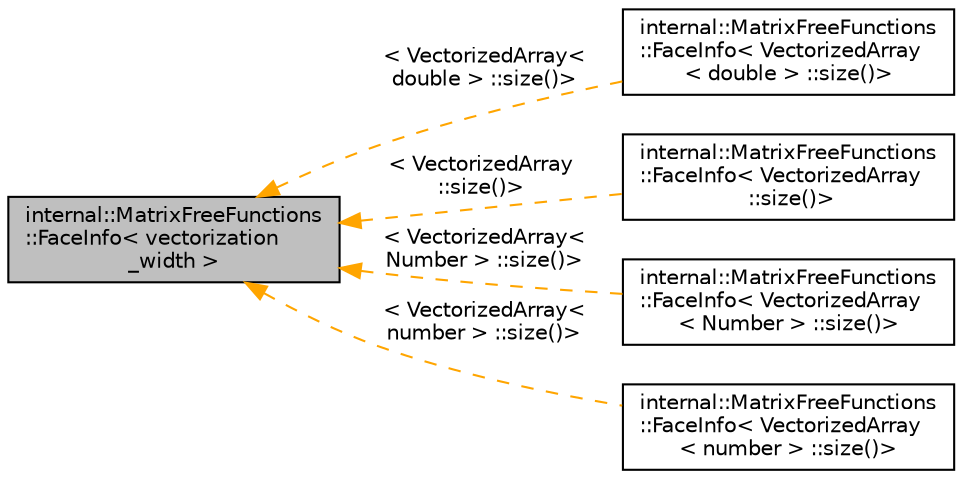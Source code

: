 digraph "internal::MatrixFreeFunctions::FaceInfo&lt; vectorization_width &gt;"
{
 // LATEX_PDF_SIZE
  edge [fontname="Helvetica",fontsize="10",labelfontname="Helvetica",labelfontsize="10"];
  node [fontname="Helvetica",fontsize="10",shape=record];
  rankdir="LR";
  Node1 [label="internal::MatrixFreeFunctions\l::FaceInfo\< vectorization\l_width \>",height=0.2,width=0.4,color="black", fillcolor="grey75", style="filled", fontcolor="black",tooltip=" "];
  Node1 -> Node2 [dir="back",color="orange",fontsize="10",style="dashed",label=" \< VectorizedArray\<\l double \> ::size()\>" ,fontname="Helvetica"];
  Node2 [label="internal::MatrixFreeFunctions\l::FaceInfo\< VectorizedArray\l\< double \> ::size()\>",height=0.2,width=0.4,color="black", fillcolor="white", style="filled",URL="$structinternal_1_1MatrixFreeFunctions_1_1FaceInfo.html",tooltip=" "];
  Node1 -> Node3 [dir="back",color="orange",fontsize="10",style="dashed",label=" \< VectorizedArray \l::size()\>" ,fontname="Helvetica"];
  Node3 [label="internal::MatrixFreeFunctions\l::FaceInfo\< VectorizedArray\l ::size()\>",height=0.2,width=0.4,color="black", fillcolor="white", style="filled",URL="$structinternal_1_1MatrixFreeFunctions_1_1FaceInfo.html",tooltip=" "];
  Node1 -> Node4 [dir="back",color="orange",fontsize="10",style="dashed",label=" \< VectorizedArray\<\l Number \> ::size()\>" ,fontname="Helvetica"];
  Node4 [label="internal::MatrixFreeFunctions\l::FaceInfo\< VectorizedArray\l\< Number \> ::size()\>",height=0.2,width=0.4,color="black", fillcolor="white", style="filled",URL="$structinternal_1_1MatrixFreeFunctions_1_1FaceInfo.html",tooltip=" "];
  Node1 -> Node5 [dir="back",color="orange",fontsize="10",style="dashed",label=" \< VectorizedArray\<\l number \> ::size()\>" ,fontname="Helvetica"];
  Node5 [label="internal::MatrixFreeFunctions\l::FaceInfo\< VectorizedArray\l\< number \> ::size()\>",height=0.2,width=0.4,color="black", fillcolor="white", style="filled",URL="$structinternal_1_1MatrixFreeFunctions_1_1FaceInfo.html",tooltip=" "];
}

